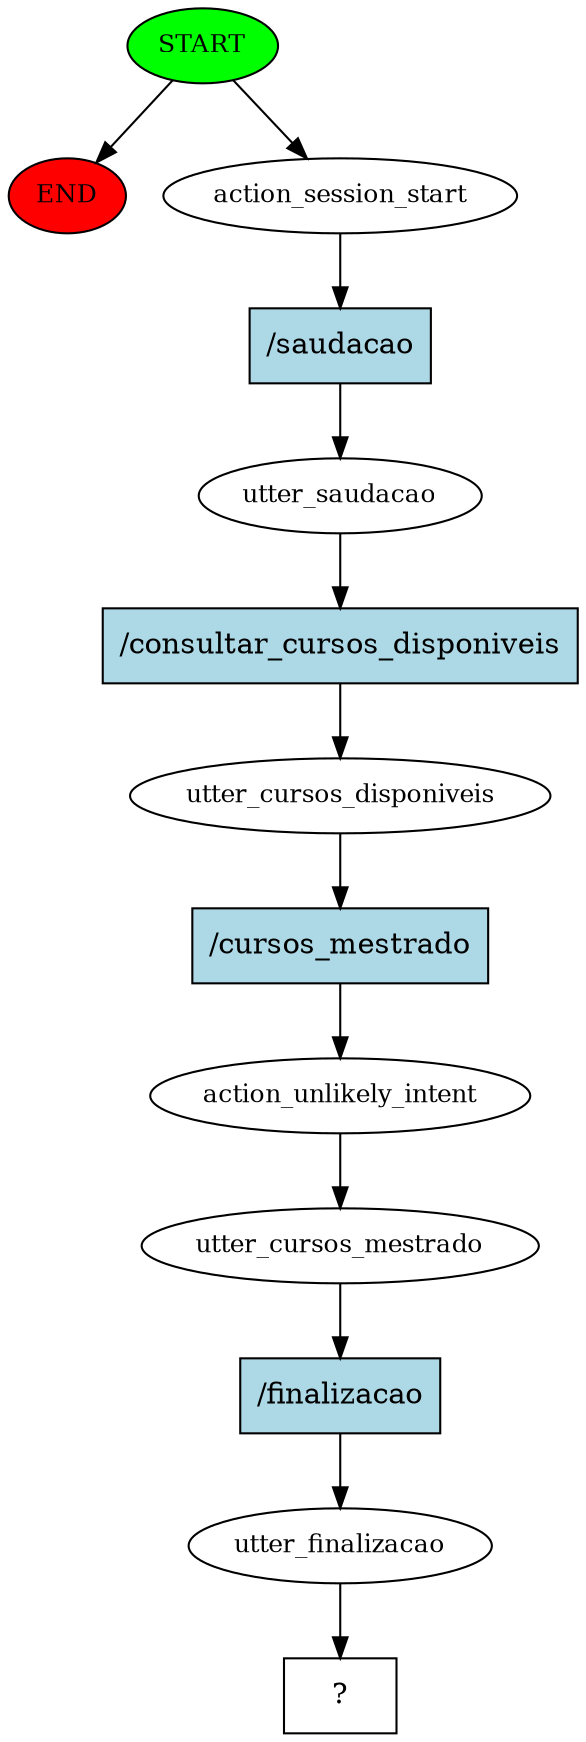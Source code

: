 digraph  {
0 [class="start active", fillcolor=green, fontsize=12, label=START, style=filled];
"-1" [class=end, fillcolor=red, fontsize=12, label=END, style=filled];
1 [class=active, fontsize=12, label=action_session_start];
2 [class=active, fontsize=12, label=utter_saudacao];
3 [class=active, fontsize=12, label=utter_cursos_disponiveis];
4 [class=active, fontsize=12, label=action_unlikely_intent];
5 [class=active, fontsize=12, label=utter_cursos_mestrado];
6 [class=active, fontsize=12, label=utter_finalizacao];
7 [class="intent dashed active", label="  ?  ", shape=rect];
8 [class="intent active", fillcolor=lightblue, label="/saudacao", shape=rect, style=filled];
9 [class="intent active", fillcolor=lightblue, label="/consultar_cursos_disponiveis", shape=rect, style=filled];
10 [class="intent active", fillcolor=lightblue, label="/cursos_mestrado", shape=rect, style=filled];
11 [class="intent active", fillcolor=lightblue, label="/finalizacao", shape=rect, style=filled];
0 -> "-1"  [class="", key=NONE, label=""];
0 -> 1  [class=active, key=NONE, label=""];
1 -> 8  [class=active, key=0];
2 -> 9  [class=active, key=0];
3 -> 10  [class=active, key=0];
4 -> 5  [class=active, key=NONE, label=""];
5 -> 11  [class=active, key=0];
6 -> 7  [class=active, key=NONE, label=""];
8 -> 2  [class=active, key=0];
9 -> 3  [class=active, key=0];
10 -> 4  [class=active, key=0];
11 -> 6  [class=active, key=0];
}
